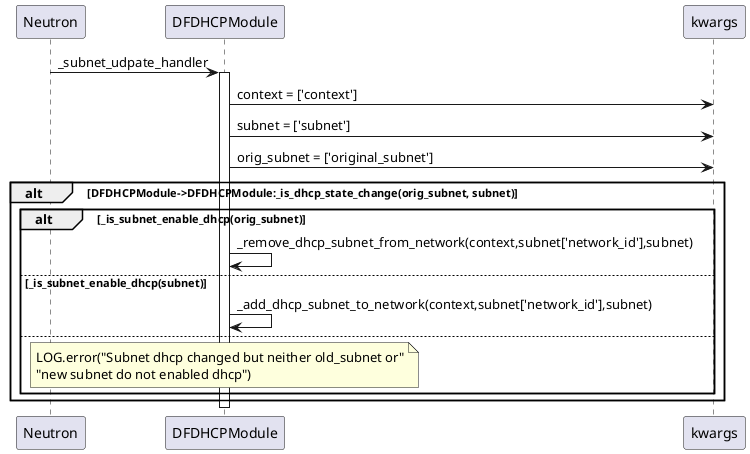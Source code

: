 @startuml on subnet udpate
Neutron->DFDHCPModule:_subnet_udpate_handler
activate DFDHCPModule
DFDHCPModule->kwargs:context = ['context']
DFDHCPModule->kwargs:subnet = ['subnet']
DFDHCPModule->kwargs:orig_subnet = ['original_subnet']
alt DFDHCPModule->DFDHCPModule:_is_dhcp_state_change(orig_subnet, subnet)
    alt _is_subnet_enable_dhcp(orig_subnet)
        DFDHCPModule->DFDHCPModule:_remove_dhcp_subnet_from_network(context,subnet['network_id'],subnet)
    else _is_subnet_enable_dhcp(subnet)
        DFDHCPModule->DFDHCPModule:_add_dhcp_subnet_to_network(context,subnet['network_id'],subnet)
    else
        note over DFDHCPModule
            LOG.error("Subnet dhcp changed but neither old_subnet or"
            "new subnet do not enabled dhcp")
        end note
    end
end
deactivate
@enduml